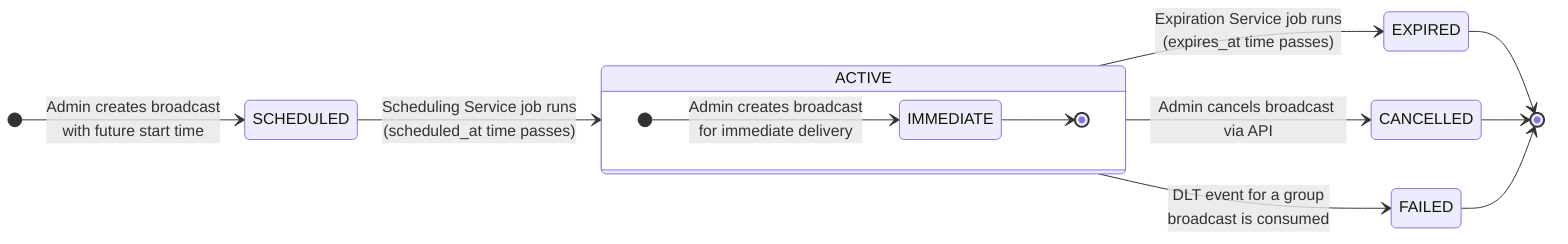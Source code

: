 stateDiagram-v2
    direction LR
    [*] --> SCHEDULED: Admin creates broadcast <br/> with future start time

    SCHEDULED --> ACTIVE: Scheduling Service job runs <br/> (scheduled_at time passes)
    
    state ACTIVE {
        direction LR
        [*] --> IMMEDIATE: Admin creates broadcast <br/> for immediate delivery
        IMMEDIATE --> [*]
    }
    
    ACTIVE --> EXPIRED: Expiration Service job runs <br/> (expires_at time passes)
    ACTIVE --> CANCELLED: Admin cancels broadcast via API
    ACTIVE --> FAILED: DLT event for a group <br/> broadcast is consumed
    
    EXPIRED --> [*]
    CANCELLED --> [*]
    FAILED --> [*]